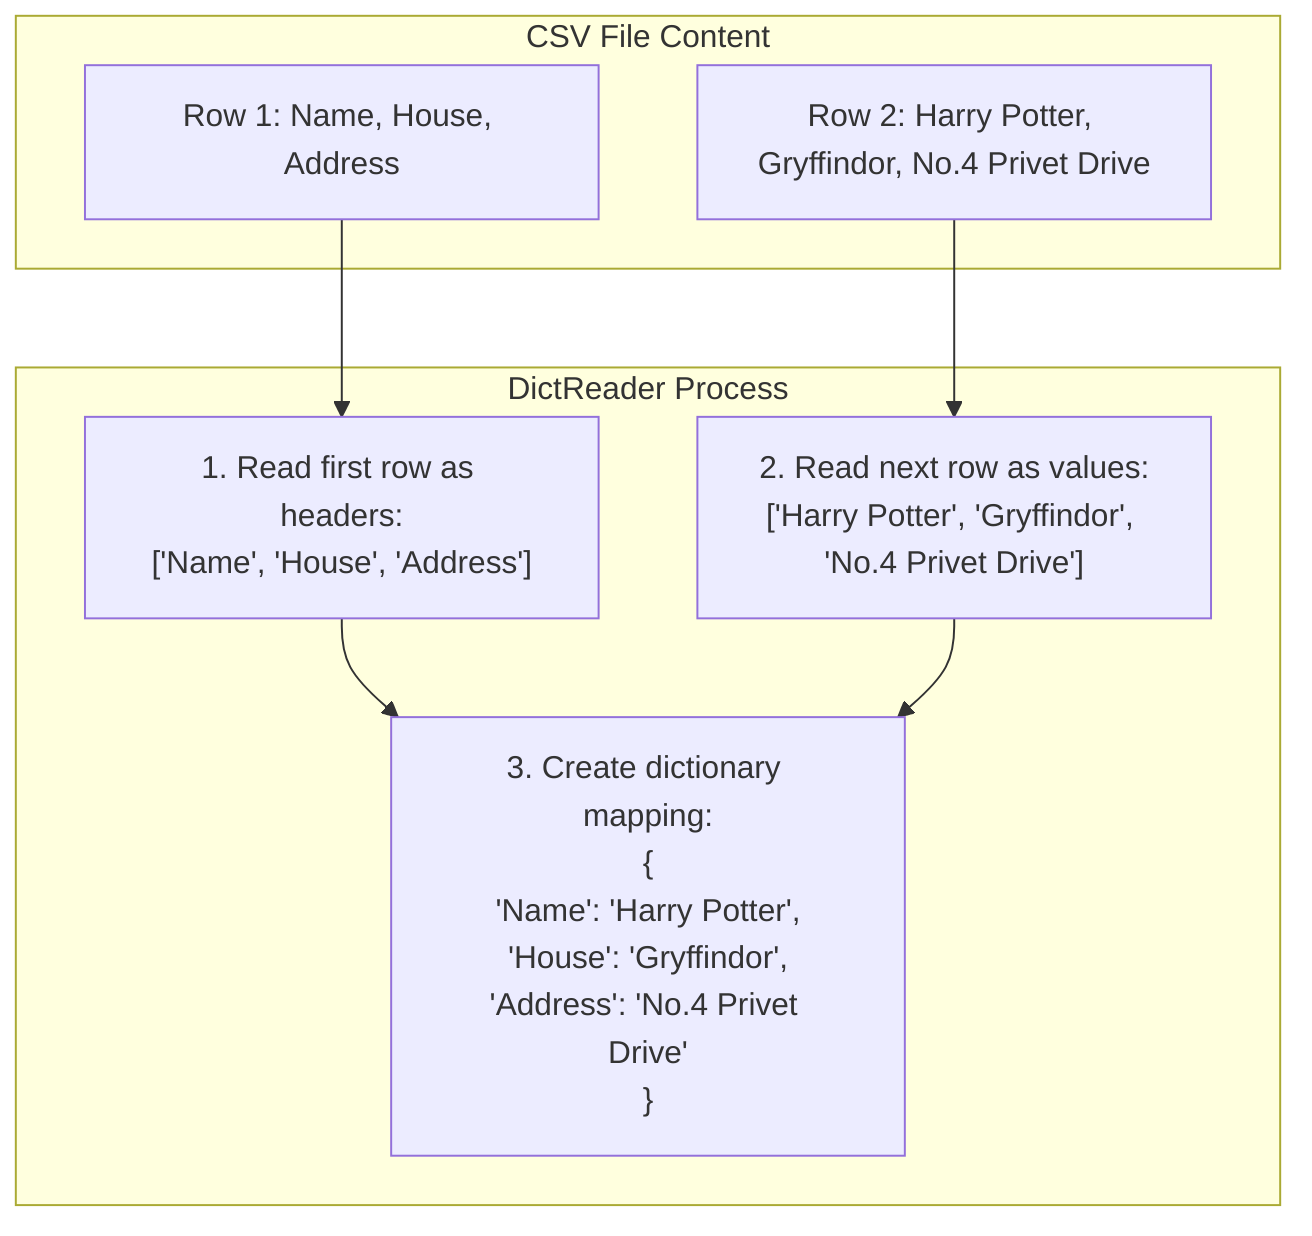 flowchart TD
    subgraph "CSV File Content"
        A["Row 1: Name, House, Address"]
        B["Row 2: Harry Potter, Gryffindor, No.4 Privet Drive"]
    end

    subgraph "DictReader Process"
        C["1. Read first row as headers:<br>['Name', 'House', 'Address']"]
        D["2. Read next row as values:<br>['Harry Potter', 'Gryffindor', 'No.4 Privet Drive']"]
        E["3. Create dictionary mapping:<br>{<br>'Name': 'Harry Potter',<br>'House': 'Gryffindor',<br>'Address': 'No.4 Privet Drive'<br>}"]
    end

    A --> C
    B --> D
    C --> E
    D --> E